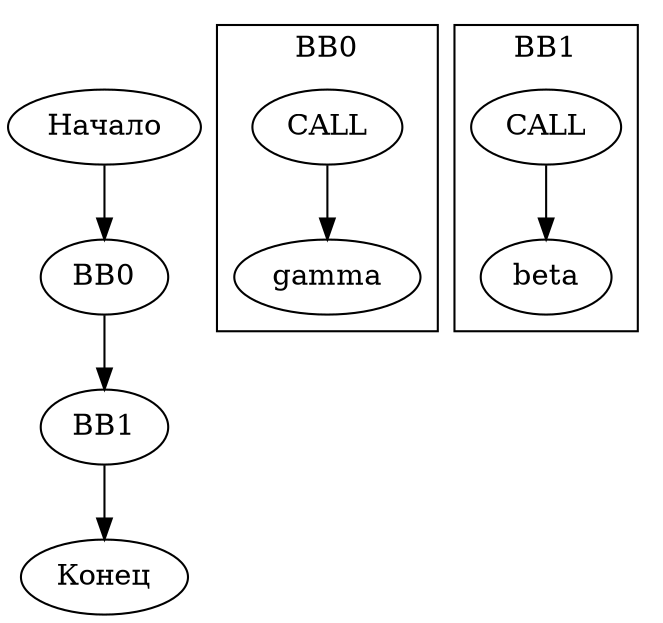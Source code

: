 digraph G {
    rankdir=TB;
    start [label="Начало"];
    end [label="Конец"];
    node0 [label="BB0"];
    node1 [label="BB1"];
    node0 -> node1;
    start -> node0;
    node1 -> end;
subgraph cluster_0 {
    label="BB0";
    cluster_0_node2279566000 [label="CALL"];
    cluster_0_node2279565688 [label="gamma"];
    cluster_0_node2279566000 -> cluster_0_node2279565688;
}
subgraph cluster_1 {
    label="BB1";
    cluster_1_node2279566624 [label="CALL"];
    cluster_1_node2279564752 [label="beta"];
    cluster_1_node2279566624 -> cluster_1_node2279564752;
}
}
